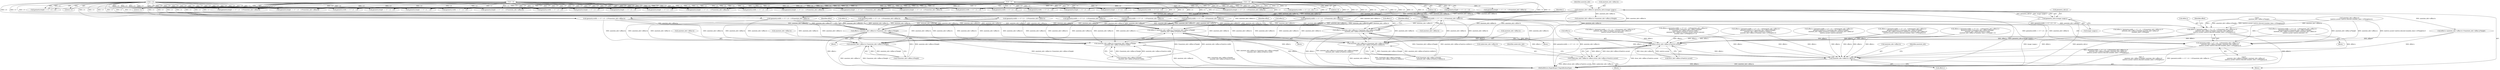 digraph "0_ImageMagick_f595a1985233c399a05c0c37cc41de16a90dd025@pointer" {
"1000843" [label="(Call,(geometry.width == 0 ? -1.0 : 1.0)*annotate_info->affine.tx)"];
"1000850" [label="(Call,-1.0)"];
"1001030" [label="(Call,-1.0)"];
"1000961" [label="(Call,-1.0)"];
"1000582" [label="(Call,-1.0)"];
"1000401" [label="(Call,annotate_info->affine.tx=geometry_info.xi-image->page.x)"];
"1000407" [label="(Call,geometry_info.xi-image->page.x)"];
"1000838" [label="(Call,offset.x=(geometry.width == 0 ? -1.0 : 1.0)*annotate_info->affine.tx+i*\n          annotate_info->affine.ry*height+annotate_info->affine.ry*\n          (metrics.ascent+metrics.descent-(number_lines-1.0)*height)/2.0)"];
"1001775" [label="(Call,offset.x-draw_info->affine.ry*metrics.ascent)"];
"1001769" [label="(Call,undercolor_info->affine.tx=offset.x-draw_info->affine.ry*metrics.ascent)"];
"1001839" [label="(Call,annotate_info->affine.tx=offset.x)"];
"1000842" [label="(Call,(geometry.width == 0 ? -1.0 : 1.0)*annotate_info->affine.tx+i*\n          annotate_info->affine.ry*height+annotate_info->affine.ry*\n          (metrics.ascent+metrics.descent-(number_lines-1.0)*height)/2.0)"];
"1001569" [label="(Call,offset.x=annotate_info->affine.tx+i*annotate_info->affine.ry*height)"];
"1001573" [label="(Call,annotate_info->affine.tx+i*annotate_info->affine.ry*height)"];
"1001610" [label="(Call,offset.x=annotate_info->affine.tx+i*annotate_info->affine.ry*height-\n          annotate_info->affine.sx*metrics.width/2.0)"];
"1001614" [label="(Call,annotate_info->affine.tx+i*annotate_info->affine.ry*height-\n          annotate_info->affine.sx*metrics.width/2.0)"];
"1001675" [label="(Call,offset.x=annotate_info->affine.tx+i*annotate_info->affine.ry*height-\n          annotate_info->affine.sx*metrics.width)"];
"1001679" [label="(Call,annotate_info->affine.tx+i*annotate_info->affine.ry*height-\n          annotate_info->affine.sx*metrics.width)"];
"1000419" [label="(Identifier,annotate_info)"];
"1000490" [label="(Call,annotate_info->affine.tx+i*annotate_info->affine.ry*height)"];
"1001232" [label="(Call,(geometry.width == 0 ? -1.0 : 1.0)*annotate_info->affine.tx)"];
"1000401" [label="(Call,annotate_info->affine.tx=geometry_info.xi-image->page.x)"];
"1001590" [label="(Identifier,offset)"];
"1000868" [label="(Call,annotate_info->affine.ry*\n          (metrics.ascent+metrics.descent-(number_lines-1.0)*height)/2.0)"];
"1001680" [label="(Call,annotate_info->affine.tx)"];
"1000532" [label="(Call,(geometry.width == 0 ? -1.0 : 1.0)*annotate_info->affine.tx)"];
"1001507" [label="(Call,(geometry.height == 0 ? 1.0 : -1.0)*annotate_info->affine.ty)"];
"1001162" [label="(Call,(geometry.height == 0 ? -1.0 : 1.0)*annotate_info->affine.ty)"];
"1001615" [label="(Call,annotate_info->affine.tx)"];
"1001451" [label="(Call,geometry.width == 0 ? 1.0 : -1.0)"];
"1000727" [label="(Call,offset.x=(geometry.width == 0 ? 1.0 : -1.0)*annotate_info->affine.tx+\n          geometry.width+i*annotate_info->affine.ry*height-\n          annotate_info->affine.sx*metrics.width+annotate_info->affine.ry*\n          (metrics.ascent+metrics.descent)-1.0)"];
"1000859" [label="(Call,i*\n          annotate_info->affine.ry*height)"];
"1000844" [label="(Call,geometry.width == 0 ? -1.0 : 1.0)"];
"1001569" [label="(Call,offset.x=annotate_info->affine.tx+i*annotate_info->affine.ry*height)"];
"1001770" [label="(Call,undercolor_info->affine.tx)"];
"1001570" [label="(Call,offset.x)"];
"1001274" [label="(Call,geometry.height == 0 ? 1.0 : -1.0)"];
"1000949" [label="(Call,offset.x=(geometry.width == 0 ? -1.0 : 1.0)*annotate_info->affine.tx+\n          geometry.width/2.0+i*annotate_info->affine.ry*height-\n          annotate_info->affine.sx*metrics.width/2.0+annotate_info->affine.ry*\n          (metrics.ascent+metrics.descent-(number_lines-1.0)*height)/2.0)"];
"1000486" [label="(Call,offset.x=annotate_info->affine.tx+i*annotate_info->affine.ry*height)"];
"1001610" [label="(Call,offset.x=annotate_info->affine.tx+i*annotate_info->affine.ry*height-\n          annotate_info->affine.sx*metrics.width/2.0)"];
"1000527" [label="(Call,offset.x=(geometry.width == 0 ? -1.0 : 1.0)*annotate_info->affine.tx+i*\n          annotate_info->affine.ry*height+annotate_info->affine.ry*\n          (metrics.ascent+metrics.descent))"];
"1001023" [label="(Call,(geometry.height == 0 ? -1.0 : 1.0)*annotate_info->affine.ty)"];
"1000839" [label="(Call,offset.x)"];
"1001744" [label="(Block,)"];
"1001675" [label="(Call,offset.x=annotate_info->affine.tx+i*annotate_info->affine.ry*height-\n          annotate_info->affine.sx*metrics.width)"];
"1001679" [label="(Call,annotate_info->affine.tx+i*annotate_info->affine.ry*height-\n          annotate_info->affine.sx*metrics.width)"];
"1000733" [label="(Call,geometry.width == 0 ? 1.0 : -1.0)"];
"1000791" [label="(Call,(geometry.height == 0 ? -1.0 : 1.0)*annotate_info->affine.ty)"];
"1001450" [label="(Call,(geometry.width == 0 ? 1.0 : -1.0)*annotate_info->affine.tx)"];
"1001840" [label="(Call,annotate_info->affine.tx)"];
"1001568" [label="(Block,)"];
"1000955" [label="(Call,geometry.width == 0 ? -1.0 : 1.0)"];
"1000678" [label="(Call,(geometry.height == 0 ? -1.0 : 1.0)*annotate_info->affine.ty)"];
"1001839" [label="(Call,annotate_info->affine.tx=offset.x)"];
"1000838" [label="(Call,offset.x=(geometry.width == 0 ? -1.0 : 1.0)*annotate_info->affine.tx+i*\n          annotate_info->affine.ry*height+annotate_info->affine.ry*\n          (metrics.ascent+metrics.descent-(number_lines-1.0)*height)/2.0)"];
"1001096" [label="(Call,geometry.width == 0 ? 1.0 : -1.0)"];
"1001769" [label="(Call,undercolor_info->affine.tx=offset.x-draw_info->affine.ry*metrics.ascent)"];
"1001024" [label="(Call,geometry.height == 0 ? -1.0 : 1.0)"];
"1001775" [label="(Call,offset.x-draw_info->affine.ry*metrics.ascent)"];
"1000408" [label="(Call,geometry_info.xi)"];
"1001620" [label="(Call,i*annotate_info->affine.ry*height-\n          annotate_info->affine.sx*metrics.width/2.0)"];
"1001031" [label="(Literal,1.0)"];
"1001090" [label="(Call,offset.x=(geometry.width == 0 ? 1.0 : -1.0)*annotate_info->affine.tx+\n          geometry.width+i*annotate_info->affine.ry*height-\n          annotate_info->affine.sx*metrics.width+\n          annotate_info->affine.ry*(metrics.ascent+metrics.descent-\n          (number_lines-1.0)*height)/2.0-1.0)"];
"1001573" [label="(Call,annotate_info->affine.tx+i*annotate_info->affine.ry*height)"];
"1000891" [label="(Identifier,offset)"];
"1001706" [label="(Identifier,offset)"];
"1000402" [label="(Call,annotate_info->affine.tx)"];
"1002025" [label="(MethodReturn,MagickExport MagickBooleanType)"];
"1001163" [label="(Call,geometry.height == 0 ? -1.0 : 1.0)"];
"1001674" [label="(Block,)"];
"1001320" [label="(Call,offset.x=(geometry.width == 0 ? -1.0 : 1.0)*annotate_info->affine.tx+\n          geometry.width/2.0+i*annotate_info->affine.ry*height-\n          annotate_info->affine.sx*metrics.width/2.0-\n          annotate_info->affine.ry*(number_lines-1.0)*height/2.0)"];
"1001611" [label="(Call,offset.x)"];
"1001387" [label="(Call,geometry.height == 0 ? 1.0 : -1.0)"];
"1001643" [label="(Identifier,offset)"];
"1001326" [label="(Call,geometry.width == 0 ? -1.0 : 1.0)"];
"1001676" [label="(Call,offset.x)"];
"1001325" [label="(Call,(geometry.width == 0 ? -1.0 : 1.0)*annotate_info->affine.tx)"];
"1000837" [label="(Block,)"];
"1000850" [label="(Call,-1.0)"];
"1000894" [label="(Call,(geometry.height == 0 ? -1.0 : 1.0)*annotate_info->affine.ty)"];
"1000617" [label="(Call,(geometry.width == 0 ? -1.0 : 1.0)*annotate_info->affine.tx)"];
"1000533" [label="(Call,geometry.width == 0 ? -1.0 : 1.0)"];
"1001779" [label="(Call,draw_info->affine.ry*metrics.ascent)"];
"1000583" [label="(Literal,1.0)"];
"1000895" [label="(Call,geometry.height == 0 ? -1.0 : 1.0)"];
"1000792" [label="(Call,geometry.height == 0 ? -1.0 : 1.0)"];
"1000612" [label="(Call,offset.x=(geometry.width == 0 ? -1.0 : 1.0)*annotate_info->affine.tx+\n          geometry.width/2.0+i*annotate_info->affine.ry*height-\n          annotate_info->affine.sx*metrics.width/2.0+annotate_info->affine.ry*\n          (metrics.ascent+metrics.descent))"];
"1001685" [label="(Call,i*annotate_info->affine.ry*height-\n          annotate_info->affine.sx*metrics.width)"];
"1001845" [label="(Call,offset.x)"];
"1000853" [label="(Call,annotate_info->affine.tx)"];
"1001508" [label="(Call,geometry.height == 0 ? 1.0 : -1.0)"];
"1001273" [label="(Call,(geometry.height == 0 ? 1.0 : -1.0)*annotate_info->affine.ty)"];
"1000858" [label="(Call,i*\n          annotate_info->affine.ry*height+annotate_info->affine.ry*\n          (metrics.ascent+metrics.descent-(number_lines-1.0)*height)/2.0)"];
"1001574" [label="(Call,annotate_info->affine.tx)"];
"1001791" [label="(Identifier,undercolor_info)"];
"1000618" [label="(Call,geometry.width == 0 ? -1.0 : 1.0)"];
"1001776" [label="(Call,offset.x)"];
"1000732" [label="(Call,(geometry.width == 0 ? 1.0 : -1.0)*annotate_info->affine.tx)"];
"1001386" [label="(Call,(geometry.height == 0 ? 1.0 : -1.0)*annotate_info->affine.ty)"];
"1000961" [label="(Call,-1.0)"];
"1001851" [label="(Identifier,annotate_info)"];
"1000392" [label="(Block,)"];
"1000576" [label="(Call,geometry.height == 0 ? -1.0 : 1.0)"];
"1000851" [label="(Literal,1.0)"];
"1001445" [label="(Call,offset.x=(geometry.width == 0 ? 1.0 : -1.0)*annotate_info->affine.tx+\n          geometry.width+i*annotate_info->affine.ry*height-\n          annotate_info->affine.sx*metrics.width-\n          annotate_info->affine.ry*(number_lines-1.0)*height-1.0)"];
"1001614" [label="(Call,annotate_info->affine.tx+i*annotate_info->affine.ry*height-\n          annotate_info->affine.sx*metrics.width/2.0)"];
"1001233" [label="(Call,geometry.width == 0 ? -1.0 : 1.0)"];
"1000962" [label="(Literal,1.0)"];
"1000575" [label="(Call,(geometry.height == 0 ? -1.0 : 1.0)*annotate_info->affine.ty)"];
"1000407" [label="(Call,geometry_info.xi-image->page.x)"];
"1001227" [label="(Call,offset.x=(geometry.width == 0 ? -1.0 : 1.0)*annotate_info->affine.tx+i*\n          annotate_info->affine.ry*height-annotate_info->affine.ry*\n          (number_lines-1.0)*height)"];
"1001579" [label="(Call,i*annotate_info->affine.ry*height)"];
"1000843" [label="(Call,(geometry.width == 0 ? -1.0 : 1.0)*annotate_info->affine.tx)"];
"1001030" [label="(Call,-1.0)"];
"1001095" [label="(Call,(geometry.width == 0 ? 1.0 : -1.0)*annotate_info->affine.tx)"];
"1001609" [label="(Block,)"];
"1000842" [label="(Call,(geometry.width == 0 ? -1.0 : 1.0)*annotate_info->affine.tx+i*\n          annotate_info->affine.ry*height+annotate_info->affine.ry*\n          (metrics.ascent+metrics.descent-(number_lines-1.0)*height)/2.0)"];
"1000860" [label="(Identifier,i)"];
"1000679" [label="(Call,geometry.height == 0 ? -1.0 : 1.0)"];
"1000954" [label="(Call,(geometry.width == 0 ? -1.0 : 1.0)*annotate_info->affine.tx)"];
"1000582" [label="(Call,-1.0)"];
"1000411" [label="(Call,image->page.x)"];
"1000843" -> "1000842"  [label="AST: "];
"1000843" -> "1000853"  [label="CFG: "];
"1000844" -> "1000843"  [label="AST: "];
"1000853" -> "1000843"  [label="AST: "];
"1000860" -> "1000843"  [label="CFG: "];
"1000843" -> "1002025"  [label="DDG: geometry.width == 0 ? -1.0 : 1.0"];
"1000843" -> "1002025"  [label="DDG: annotate_info->affine.tx"];
"1000843" -> "1000838"  [label="DDG: geometry.width == 0 ? -1.0 : 1.0"];
"1000843" -> "1000838"  [label="DDG: annotate_info->affine.tx"];
"1000843" -> "1000842"  [label="DDG: geometry.width == 0 ? -1.0 : 1.0"];
"1000843" -> "1000842"  [label="DDG: annotate_info->affine.tx"];
"1000850" -> "1000843"  [label="DDG: 1.0"];
"1001030" -> "1000843"  [label="DDG: 1.0"];
"1000961" -> "1000843"  [label="DDG: 1.0"];
"1000582" -> "1000843"  [label="DDG: 1.0"];
"1000401" -> "1000843"  [label="DDG: annotate_info->affine.tx"];
"1000843" -> "1001569"  [label="DDG: annotate_info->affine.tx"];
"1000843" -> "1001573"  [label="DDG: annotate_info->affine.tx"];
"1000843" -> "1001610"  [label="DDG: annotate_info->affine.tx"];
"1000843" -> "1001614"  [label="DDG: annotate_info->affine.tx"];
"1000843" -> "1001675"  [label="DDG: annotate_info->affine.tx"];
"1000843" -> "1001679"  [label="DDG: annotate_info->affine.tx"];
"1000850" -> "1000844"  [label="AST: "];
"1000850" -> "1000851"  [label="CFG: "];
"1000851" -> "1000850"  [label="AST: "];
"1000844" -> "1000850"  [label="CFG: "];
"1000850" -> "1000532"  [label="DDG: 1.0"];
"1000850" -> "1000533"  [label="DDG: 1.0"];
"1000850" -> "1000617"  [label="DDG: 1.0"];
"1000850" -> "1000618"  [label="DDG: 1.0"];
"1000850" -> "1000678"  [label="DDG: 1.0"];
"1000850" -> "1000679"  [label="DDG: 1.0"];
"1000850" -> "1000732"  [label="DDG: 1.0"];
"1000850" -> "1000733"  [label="DDG: 1.0"];
"1000850" -> "1000791"  [label="DDG: 1.0"];
"1000850" -> "1000792"  [label="DDG: 1.0"];
"1000850" -> "1000844"  [label="DDG: 1.0"];
"1000850" -> "1000894"  [label="DDG: 1.0"];
"1000850" -> "1000895"  [label="DDG: 1.0"];
"1000850" -> "1001095"  [label="DDG: 1.0"];
"1000850" -> "1001096"  [label="DDG: 1.0"];
"1000850" -> "1001162"  [label="DDG: 1.0"];
"1000850" -> "1001163"  [label="DDG: 1.0"];
"1000850" -> "1001232"  [label="DDG: 1.0"];
"1000850" -> "1001233"  [label="DDG: 1.0"];
"1000850" -> "1001273"  [label="DDG: 1.0"];
"1000850" -> "1001274"  [label="DDG: 1.0"];
"1000850" -> "1001325"  [label="DDG: 1.0"];
"1000850" -> "1001326"  [label="DDG: 1.0"];
"1000850" -> "1001386"  [label="DDG: 1.0"];
"1000850" -> "1001387"  [label="DDG: 1.0"];
"1000850" -> "1001450"  [label="DDG: 1.0"];
"1000850" -> "1001451"  [label="DDG: 1.0"];
"1000850" -> "1001507"  [label="DDG: 1.0"];
"1000850" -> "1001508"  [label="DDG: 1.0"];
"1001030" -> "1001024"  [label="AST: "];
"1001030" -> "1001031"  [label="CFG: "];
"1001031" -> "1001030"  [label="AST: "];
"1001024" -> "1001030"  [label="CFG: "];
"1001030" -> "1000532"  [label="DDG: 1.0"];
"1001030" -> "1000533"  [label="DDG: 1.0"];
"1001030" -> "1000617"  [label="DDG: 1.0"];
"1001030" -> "1000618"  [label="DDG: 1.0"];
"1001030" -> "1000678"  [label="DDG: 1.0"];
"1001030" -> "1000679"  [label="DDG: 1.0"];
"1001030" -> "1000732"  [label="DDG: 1.0"];
"1001030" -> "1000733"  [label="DDG: 1.0"];
"1001030" -> "1000791"  [label="DDG: 1.0"];
"1001030" -> "1000792"  [label="DDG: 1.0"];
"1001030" -> "1000844"  [label="DDG: 1.0"];
"1001030" -> "1000894"  [label="DDG: 1.0"];
"1001030" -> "1000895"  [label="DDG: 1.0"];
"1001030" -> "1001023"  [label="DDG: 1.0"];
"1001030" -> "1001024"  [label="DDG: 1.0"];
"1001030" -> "1001095"  [label="DDG: 1.0"];
"1001030" -> "1001096"  [label="DDG: 1.0"];
"1001030" -> "1001162"  [label="DDG: 1.0"];
"1001030" -> "1001163"  [label="DDG: 1.0"];
"1001030" -> "1001232"  [label="DDG: 1.0"];
"1001030" -> "1001233"  [label="DDG: 1.0"];
"1001030" -> "1001273"  [label="DDG: 1.0"];
"1001030" -> "1001274"  [label="DDG: 1.0"];
"1001030" -> "1001325"  [label="DDG: 1.0"];
"1001030" -> "1001326"  [label="DDG: 1.0"];
"1001030" -> "1001386"  [label="DDG: 1.0"];
"1001030" -> "1001387"  [label="DDG: 1.0"];
"1001030" -> "1001450"  [label="DDG: 1.0"];
"1001030" -> "1001451"  [label="DDG: 1.0"];
"1001030" -> "1001507"  [label="DDG: 1.0"];
"1001030" -> "1001508"  [label="DDG: 1.0"];
"1000961" -> "1000955"  [label="AST: "];
"1000961" -> "1000962"  [label="CFG: "];
"1000962" -> "1000961"  [label="AST: "];
"1000955" -> "1000961"  [label="CFG: "];
"1000961" -> "1000532"  [label="DDG: 1.0"];
"1000961" -> "1000533"  [label="DDG: 1.0"];
"1000961" -> "1000617"  [label="DDG: 1.0"];
"1000961" -> "1000618"  [label="DDG: 1.0"];
"1000961" -> "1000678"  [label="DDG: 1.0"];
"1000961" -> "1000679"  [label="DDG: 1.0"];
"1000961" -> "1000732"  [label="DDG: 1.0"];
"1000961" -> "1000733"  [label="DDG: 1.0"];
"1000961" -> "1000791"  [label="DDG: 1.0"];
"1000961" -> "1000792"  [label="DDG: 1.0"];
"1000961" -> "1000844"  [label="DDG: 1.0"];
"1000961" -> "1000894"  [label="DDG: 1.0"];
"1000961" -> "1000895"  [label="DDG: 1.0"];
"1000961" -> "1000954"  [label="DDG: 1.0"];
"1000961" -> "1000955"  [label="DDG: 1.0"];
"1000961" -> "1001023"  [label="DDG: 1.0"];
"1000961" -> "1001024"  [label="DDG: 1.0"];
"1000961" -> "1001095"  [label="DDG: 1.0"];
"1000961" -> "1001096"  [label="DDG: 1.0"];
"1000961" -> "1001162"  [label="DDG: 1.0"];
"1000961" -> "1001163"  [label="DDG: 1.0"];
"1000961" -> "1001232"  [label="DDG: 1.0"];
"1000961" -> "1001233"  [label="DDG: 1.0"];
"1000961" -> "1001273"  [label="DDG: 1.0"];
"1000961" -> "1001274"  [label="DDG: 1.0"];
"1000961" -> "1001325"  [label="DDG: 1.0"];
"1000961" -> "1001326"  [label="DDG: 1.0"];
"1000961" -> "1001386"  [label="DDG: 1.0"];
"1000961" -> "1001387"  [label="DDG: 1.0"];
"1000961" -> "1001450"  [label="DDG: 1.0"];
"1000961" -> "1001451"  [label="DDG: 1.0"];
"1000961" -> "1001507"  [label="DDG: 1.0"];
"1000961" -> "1001508"  [label="DDG: 1.0"];
"1000582" -> "1000576"  [label="AST: "];
"1000582" -> "1000583"  [label="CFG: "];
"1000583" -> "1000582"  [label="AST: "];
"1000576" -> "1000582"  [label="CFG: "];
"1000582" -> "1000532"  [label="DDG: 1.0"];
"1000582" -> "1000533"  [label="DDG: 1.0"];
"1000582" -> "1000575"  [label="DDG: 1.0"];
"1000582" -> "1000576"  [label="DDG: 1.0"];
"1000582" -> "1000617"  [label="DDG: 1.0"];
"1000582" -> "1000618"  [label="DDG: 1.0"];
"1000582" -> "1000678"  [label="DDG: 1.0"];
"1000582" -> "1000679"  [label="DDG: 1.0"];
"1000582" -> "1000732"  [label="DDG: 1.0"];
"1000582" -> "1000733"  [label="DDG: 1.0"];
"1000582" -> "1000791"  [label="DDG: 1.0"];
"1000582" -> "1000792"  [label="DDG: 1.0"];
"1000582" -> "1000844"  [label="DDG: 1.0"];
"1000582" -> "1000894"  [label="DDG: 1.0"];
"1000582" -> "1000895"  [label="DDG: 1.0"];
"1000582" -> "1000954"  [label="DDG: 1.0"];
"1000582" -> "1000955"  [label="DDG: 1.0"];
"1000582" -> "1001023"  [label="DDG: 1.0"];
"1000582" -> "1001024"  [label="DDG: 1.0"];
"1000582" -> "1001095"  [label="DDG: 1.0"];
"1000582" -> "1001096"  [label="DDG: 1.0"];
"1000582" -> "1001162"  [label="DDG: 1.0"];
"1000582" -> "1001163"  [label="DDG: 1.0"];
"1000582" -> "1001232"  [label="DDG: 1.0"];
"1000582" -> "1001233"  [label="DDG: 1.0"];
"1000582" -> "1001273"  [label="DDG: 1.0"];
"1000582" -> "1001274"  [label="DDG: 1.0"];
"1000582" -> "1001325"  [label="DDG: 1.0"];
"1000582" -> "1001326"  [label="DDG: 1.0"];
"1000582" -> "1001386"  [label="DDG: 1.0"];
"1000582" -> "1001387"  [label="DDG: 1.0"];
"1000582" -> "1001450"  [label="DDG: 1.0"];
"1000582" -> "1001451"  [label="DDG: 1.0"];
"1000582" -> "1001507"  [label="DDG: 1.0"];
"1000582" -> "1001508"  [label="DDG: 1.0"];
"1000401" -> "1000392"  [label="AST: "];
"1000401" -> "1000407"  [label="CFG: "];
"1000402" -> "1000401"  [label="AST: "];
"1000407" -> "1000401"  [label="AST: "];
"1000419" -> "1000401"  [label="CFG: "];
"1000401" -> "1002025"  [label="DDG: geometry_info.xi-image->page.x"];
"1000407" -> "1000401"  [label="DDG: geometry_info.xi"];
"1000407" -> "1000401"  [label="DDG: image->page.x"];
"1000401" -> "1000486"  [label="DDG: annotate_info->affine.tx"];
"1000401" -> "1000490"  [label="DDG: annotate_info->affine.tx"];
"1000401" -> "1000532"  [label="DDG: annotate_info->affine.tx"];
"1000401" -> "1000617"  [label="DDG: annotate_info->affine.tx"];
"1000401" -> "1000732"  [label="DDG: annotate_info->affine.tx"];
"1000401" -> "1000954"  [label="DDG: annotate_info->affine.tx"];
"1000401" -> "1001095"  [label="DDG: annotate_info->affine.tx"];
"1000401" -> "1001232"  [label="DDG: annotate_info->affine.tx"];
"1000401" -> "1001325"  [label="DDG: annotate_info->affine.tx"];
"1000401" -> "1001450"  [label="DDG: annotate_info->affine.tx"];
"1000401" -> "1001569"  [label="DDG: annotate_info->affine.tx"];
"1000401" -> "1001573"  [label="DDG: annotate_info->affine.tx"];
"1000401" -> "1001610"  [label="DDG: annotate_info->affine.tx"];
"1000401" -> "1001614"  [label="DDG: annotate_info->affine.tx"];
"1000401" -> "1001675"  [label="DDG: annotate_info->affine.tx"];
"1000401" -> "1001679"  [label="DDG: annotate_info->affine.tx"];
"1000407" -> "1000411"  [label="CFG: "];
"1000408" -> "1000407"  [label="AST: "];
"1000411" -> "1000407"  [label="AST: "];
"1000407" -> "1002025"  [label="DDG: image->page.x"];
"1000407" -> "1002025"  [label="DDG: geometry_info.xi"];
"1000838" -> "1000837"  [label="AST: "];
"1000838" -> "1000842"  [label="CFG: "];
"1000839" -> "1000838"  [label="AST: "];
"1000842" -> "1000838"  [label="AST: "];
"1000891" -> "1000838"  [label="CFG: "];
"1000838" -> "1002025"  [label="DDG: (geometry.width == 0 ? -1.0 : 1.0)*annotate_info->affine.tx+i*\n          annotate_info->affine.ry*height+annotate_info->affine.ry*\n          (metrics.ascent+metrics.descent-(number_lines-1.0)*height)/2.0"];
"1000838" -> "1002025"  [label="DDG: offset.x"];
"1000859" -> "1000838"  [label="DDG: i"];
"1000859" -> "1000838"  [label="DDG: annotate_info->affine.ry*height"];
"1000868" -> "1000838"  [label="DDG: annotate_info->affine.ry"];
"1000868" -> "1000838"  [label="DDG: (metrics.ascent+metrics.descent-(number_lines-1.0)*height)/2.0"];
"1000838" -> "1001775"  [label="DDG: offset.x"];
"1000838" -> "1001839"  [label="DDG: offset.x"];
"1001775" -> "1001769"  [label="AST: "];
"1001775" -> "1001779"  [label="CFG: "];
"1001776" -> "1001775"  [label="AST: "];
"1001779" -> "1001775"  [label="AST: "];
"1001769" -> "1001775"  [label="CFG: "];
"1001775" -> "1002025"  [label="DDG: draw_info->affine.ry*metrics.ascent"];
"1001775" -> "1001769"  [label="DDG: offset.x"];
"1001775" -> "1001769"  [label="DDG: draw_info->affine.ry*metrics.ascent"];
"1000612" -> "1001775"  [label="DDG: offset.x"];
"1000527" -> "1001775"  [label="DDG: offset.x"];
"1001610" -> "1001775"  [label="DDG: offset.x"];
"1001090" -> "1001775"  [label="DDG: offset.x"];
"1001227" -> "1001775"  [label="DDG: offset.x"];
"1001445" -> "1001775"  [label="DDG: offset.x"];
"1001569" -> "1001775"  [label="DDG: offset.x"];
"1000486" -> "1001775"  [label="DDG: offset.x"];
"1000949" -> "1001775"  [label="DDG: offset.x"];
"1001320" -> "1001775"  [label="DDG: offset.x"];
"1000727" -> "1001775"  [label="DDG: offset.x"];
"1001675" -> "1001775"  [label="DDG: offset.x"];
"1001779" -> "1001775"  [label="DDG: draw_info->affine.ry"];
"1001779" -> "1001775"  [label="DDG: metrics.ascent"];
"1001775" -> "1001839"  [label="DDG: offset.x"];
"1001769" -> "1001744"  [label="AST: "];
"1001770" -> "1001769"  [label="AST: "];
"1001791" -> "1001769"  [label="CFG: "];
"1001769" -> "1002025"  [label="DDG: undercolor_info->affine.tx"];
"1001769" -> "1002025"  [label="DDG: offset.x-draw_info->affine.ry*metrics.ascent"];
"1001839" -> "1000392"  [label="AST: "];
"1001839" -> "1001845"  [label="CFG: "];
"1001840" -> "1001839"  [label="AST: "];
"1001845" -> "1001839"  [label="AST: "];
"1001851" -> "1001839"  [label="CFG: "];
"1001839" -> "1002025"  [label="DDG: offset.x"];
"1001839" -> "1002025"  [label="DDG: annotate_info->affine.tx"];
"1000612" -> "1001839"  [label="DDG: offset.x"];
"1000527" -> "1001839"  [label="DDG: offset.x"];
"1001610" -> "1001839"  [label="DDG: offset.x"];
"1001090" -> "1001839"  [label="DDG: offset.x"];
"1001227" -> "1001839"  [label="DDG: offset.x"];
"1001445" -> "1001839"  [label="DDG: offset.x"];
"1001569" -> "1001839"  [label="DDG: offset.x"];
"1000486" -> "1001839"  [label="DDG: offset.x"];
"1000949" -> "1001839"  [label="DDG: offset.x"];
"1001320" -> "1001839"  [label="DDG: offset.x"];
"1000727" -> "1001839"  [label="DDG: offset.x"];
"1001675" -> "1001839"  [label="DDG: offset.x"];
"1000842" -> "1000858"  [label="CFG: "];
"1000858" -> "1000842"  [label="AST: "];
"1000842" -> "1002025"  [label="DDG: i*\n          annotate_info->affine.ry*height+annotate_info->affine.ry*\n          (metrics.ascent+metrics.descent-(number_lines-1.0)*height)/2.0"];
"1000842" -> "1002025"  [label="DDG: (geometry.width == 0 ? -1.0 : 1.0)*annotate_info->affine.tx"];
"1000859" -> "1000842"  [label="DDG: i"];
"1000859" -> "1000842"  [label="DDG: annotate_info->affine.ry*height"];
"1000868" -> "1000842"  [label="DDG: annotate_info->affine.ry"];
"1000868" -> "1000842"  [label="DDG: (metrics.ascent+metrics.descent-(number_lines-1.0)*height)/2.0"];
"1001569" -> "1001568"  [label="AST: "];
"1001569" -> "1001573"  [label="CFG: "];
"1001570" -> "1001569"  [label="AST: "];
"1001573" -> "1001569"  [label="AST: "];
"1001590" -> "1001569"  [label="CFG: "];
"1001569" -> "1002025"  [label="DDG: annotate_info->affine.tx+i*annotate_info->affine.ry*height"];
"1001569" -> "1002025"  [label="DDG: offset.x"];
"1000732" -> "1001569"  [label="DDG: annotate_info->affine.tx"];
"1001450" -> "1001569"  [label="DDG: annotate_info->affine.tx"];
"1001095" -> "1001569"  [label="DDG: annotate_info->affine.tx"];
"1000617" -> "1001569"  [label="DDG: annotate_info->affine.tx"];
"1000532" -> "1001569"  [label="DDG: annotate_info->affine.tx"];
"1001232" -> "1001569"  [label="DDG: annotate_info->affine.tx"];
"1000954" -> "1001569"  [label="DDG: annotate_info->affine.tx"];
"1001325" -> "1001569"  [label="DDG: annotate_info->affine.tx"];
"1001579" -> "1001569"  [label="DDG: i"];
"1001579" -> "1001569"  [label="DDG: annotate_info->affine.ry*height"];
"1001573" -> "1001579"  [label="CFG: "];
"1001574" -> "1001573"  [label="AST: "];
"1001579" -> "1001573"  [label="AST: "];
"1001573" -> "1002025"  [label="DDG: annotate_info->affine.tx"];
"1001573" -> "1002025"  [label="DDG: i*annotate_info->affine.ry*height"];
"1000732" -> "1001573"  [label="DDG: annotate_info->affine.tx"];
"1001450" -> "1001573"  [label="DDG: annotate_info->affine.tx"];
"1001095" -> "1001573"  [label="DDG: annotate_info->affine.tx"];
"1000617" -> "1001573"  [label="DDG: annotate_info->affine.tx"];
"1000532" -> "1001573"  [label="DDG: annotate_info->affine.tx"];
"1001232" -> "1001573"  [label="DDG: annotate_info->affine.tx"];
"1000954" -> "1001573"  [label="DDG: annotate_info->affine.tx"];
"1001325" -> "1001573"  [label="DDG: annotate_info->affine.tx"];
"1001579" -> "1001573"  [label="DDG: i"];
"1001579" -> "1001573"  [label="DDG: annotate_info->affine.ry*height"];
"1001610" -> "1001609"  [label="AST: "];
"1001610" -> "1001614"  [label="CFG: "];
"1001611" -> "1001610"  [label="AST: "];
"1001614" -> "1001610"  [label="AST: "];
"1001643" -> "1001610"  [label="CFG: "];
"1001610" -> "1002025"  [label="DDG: offset.x"];
"1001610" -> "1002025"  [label="DDG: annotate_info->affine.tx+i*annotate_info->affine.ry*height-\n          annotate_info->affine.sx*metrics.width/2.0"];
"1000732" -> "1001610"  [label="DDG: annotate_info->affine.tx"];
"1001450" -> "1001610"  [label="DDG: annotate_info->affine.tx"];
"1001095" -> "1001610"  [label="DDG: annotate_info->affine.tx"];
"1000617" -> "1001610"  [label="DDG: annotate_info->affine.tx"];
"1000532" -> "1001610"  [label="DDG: annotate_info->affine.tx"];
"1001232" -> "1001610"  [label="DDG: annotate_info->affine.tx"];
"1000954" -> "1001610"  [label="DDG: annotate_info->affine.tx"];
"1001325" -> "1001610"  [label="DDG: annotate_info->affine.tx"];
"1001620" -> "1001610"  [label="DDG: i*annotate_info->affine.ry*height"];
"1001620" -> "1001610"  [label="DDG: annotate_info->affine.sx*metrics.width/2.0"];
"1001614" -> "1001620"  [label="CFG: "];
"1001615" -> "1001614"  [label="AST: "];
"1001620" -> "1001614"  [label="AST: "];
"1001614" -> "1002025"  [label="DDG: annotate_info->affine.tx"];
"1001614" -> "1002025"  [label="DDG: i*annotate_info->affine.ry*height-\n          annotate_info->affine.sx*metrics.width/2.0"];
"1000732" -> "1001614"  [label="DDG: annotate_info->affine.tx"];
"1001450" -> "1001614"  [label="DDG: annotate_info->affine.tx"];
"1001095" -> "1001614"  [label="DDG: annotate_info->affine.tx"];
"1000617" -> "1001614"  [label="DDG: annotate_info->affine.tx"];
"1000532" -> "1001614"  [label="DDG: annotate_info->affine.tx"];
"1001232" -> "1001614"  [label="DDG: annotate_info->affine.tx"];
"1000954" -> "1001614"  [label="DDG: annotate_info->affine.tx"];
"1001325" -> "1001614"  [label="DDG: annotate_info->affine.tx"];
"1001620" -> "1001614"  [label="DDG: i*annotate_info->affine.ry*height"];
"1001620" -> "1001614"  [label="DDG: annotate_info->affine.sx*metrics.width/2.0"];
"1001675" -> "1001674"  [label="AST: "];
"1001675" -> "1001679"  [label="CFG: "];
"1001676" -> "1001675"  [label="AST: "];
"1001679" -> "1001675"  [label="AST: "];
"1001706" -> "1001675"  [label="CFG: "];
"1001675" -> "1002025"  [label="DDG: annotate_info->affine.tx+i*annotate_info->affine.ry*height-\n          annotate_info->affine.sx*metrics.width"];
"1001675" -> "1002025"  [label="DDG: offset.x"];
"1000732" -> "1001675"  [label="DDG: annotate_info->affine.tx"];
"1001450" -> "1001675"  [label="DDG: annotate_info->affine.tx"];
"1001095" -> "1001675"  [label="DDG: annotate_info->affine.tx"];
"1000617" -> "1001675"  [label="DDG: annotate_info->affine.tx"];
"1000532" -> "1001675"  [label="DDG: annotate_info->affine.tx"];
"1001232" -> "1001675"  [label="DDG: annotate_info->affine.tx"];
"1000954" -> "1001675"  [label="DDG: annotate_info->affine.tx"];
"1001325" -> "1001675"  [label="DDG: annotate_info->affine.tx"];
"1001685" -> "1001675"  [label="DDG: i*annotate_info->affine.ry*height"];
"1001685" -> "1001675"  [label="DDG: annotate_info->affine.sx*metrics.width"];
"1001679" -> "1001685"  [label="CFG: "];
"1001680" -> "1001679"  [label="AST: "];
"1001685" -> "1001679"  [label="AST: "];
"1001679" -> "1002025"  [label="DDG: i*annotate_info->affine.ry*height-\n          annotate_info->affine.sx*metrics.width"];
"1001679" -> "1002025"  [label="DDG: annotate_info->affine.tx"];
"1000732" -> "1001679"  [label="DDG: annotate_info->affine.tx"];
"1001450" -> "1001679"  [label="DDG: annotate_info->affine.tx"];
"1001095" -> "1001679"  [label="DDG: annotate_info->affine.tx"];
"1000617" -> "1001679"  [label="DDG: annotate_info->affine.tx"];
"1000532" -> "1001679"  [label="DDG: annotate_info->affine.tx"];
"1001232" -> "1001679"  [label="DDG: annotate_info->affine.tx"];
"1000954" -> "1001679"  [label="DDG: annotate_info->affine.tx"];
"1001325" -> "1001679"  [label="DDG: annotate_info->affine.tx"];
"1001685" -> "1001679"  [label="DDG: i*annotate_info->affine.ry*height"];
"1001685" -> "1001679"  [label="DDG: annotate_info->affine.sx*metrics.width"];
}

